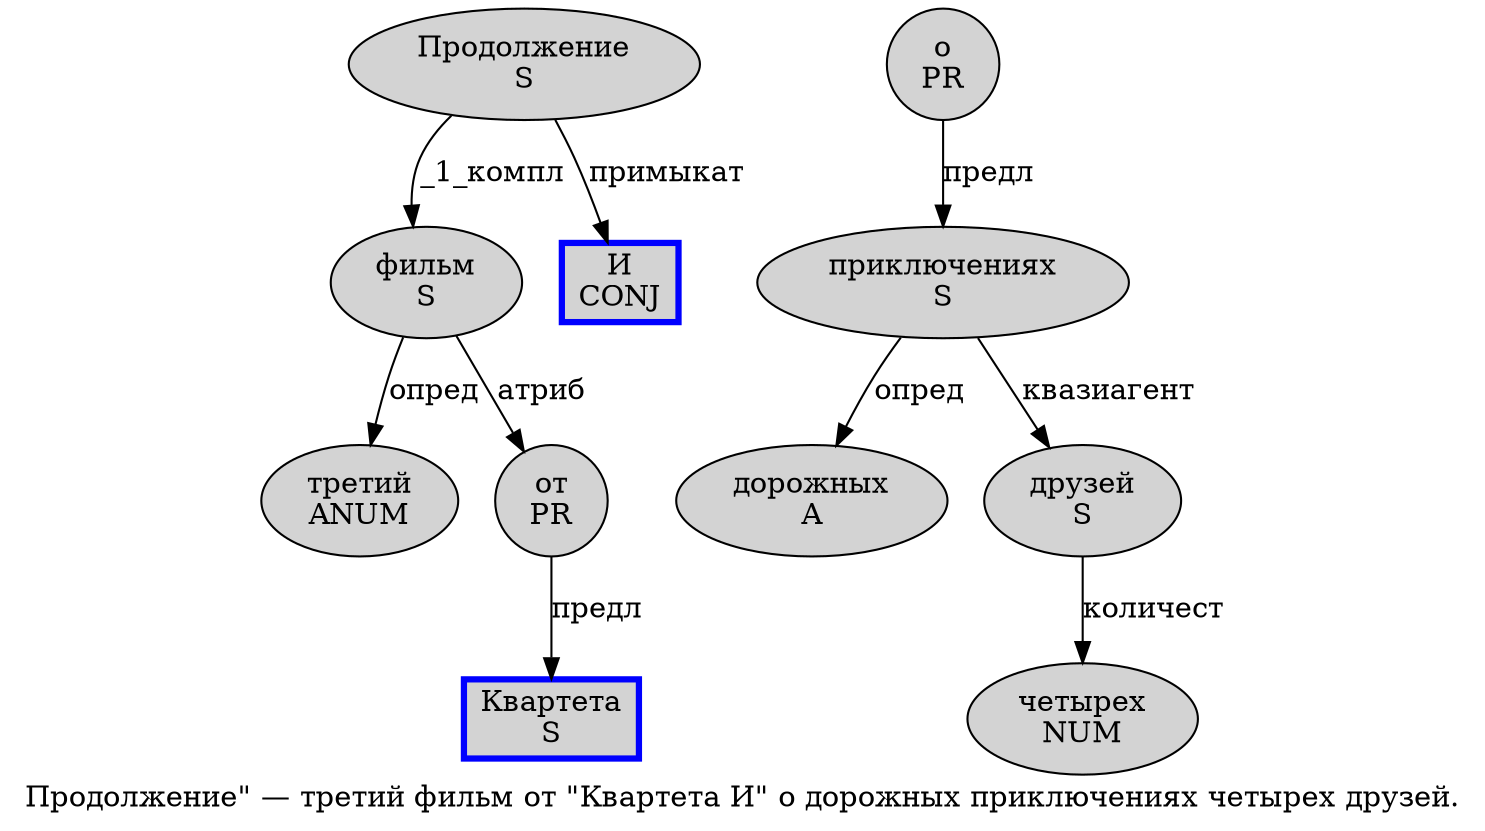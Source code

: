 digraph SENTENCE_1639 {
	graph [label="Продолжение\" — третий фильм от \"Квартета И\" о дорожных приключениях четырех друзей."]
	node [style=filled]
		0 [label="Продолжение
S" color="" fillcolor=lightgray penwidth=1 shape=ellipse]
		3 [label="третий
ANUM" color="" fillcolor=lightgray penwidth=1 shape=ellipse]
		4 [label="фильм
S" color="" fillcolor=lightgray penwidth=1 shape=ellipse]
		5 [label="от
PR" color="" fillcolor=lightgray penwidth=1 shape=ellipse]
		7 [label="Квартета
S" color=blue fillcolor=lightgray penwidth=3 shape=box]
		8 [label="И
CONJ" color=blue fillcolor=lightgray penwidth=3 shape=box]
		10 [label="о
PR" color="" fillcolor=lightgray penwidth=1 shape=ellipse]
		11 [label="дорожных
A" color="" fillcolor=lightgray penwidth=1 shape=ellipse]
		12 [label="приключениях
S" color="" fillcolor=lightgray penwidth=1 shape=ellipse]
		13 [label="четырех
NUM" color="" fillcolor=lightgray penwidth=1 shape=ellipse]
		14 [label="друзей
S" color="" fillcolor=lightgray penwidth=1 shape=ellipse]
			5 -> 7 [label="предл"]
			4 -> 3 [label="опред"]
			4 -> 5 [label="атриб"]
			10 -> 12 [label="предл"]
			12 -> 11 [label="опред"]
			12 -> 14 [label="квазиагент"]
			14 -> 13 [label="количест"]
			0 -> 4 [label="_1_компл"]
			0 -> 8 [label="примыкат"]
}